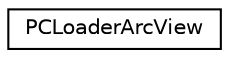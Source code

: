 digraph "Graphical Class Hierarchy"
{
  edge [fontname="Helvetica",fontsize="10",labelfontname="Helvetica",labelfontsize="10"];
  node [fontname="Helvetica",fontsize="10",shape=record];
  rankdir="LR";
  Node0 [label="PCLoaderArcView",height=0.2,width=0.4,color="black", fillcolor="white", style="filled",URL="$d6/d0d/class_p_c_loader_arc_view.html",tooltip="A reader of pois and polygons from shape files. "];
}
